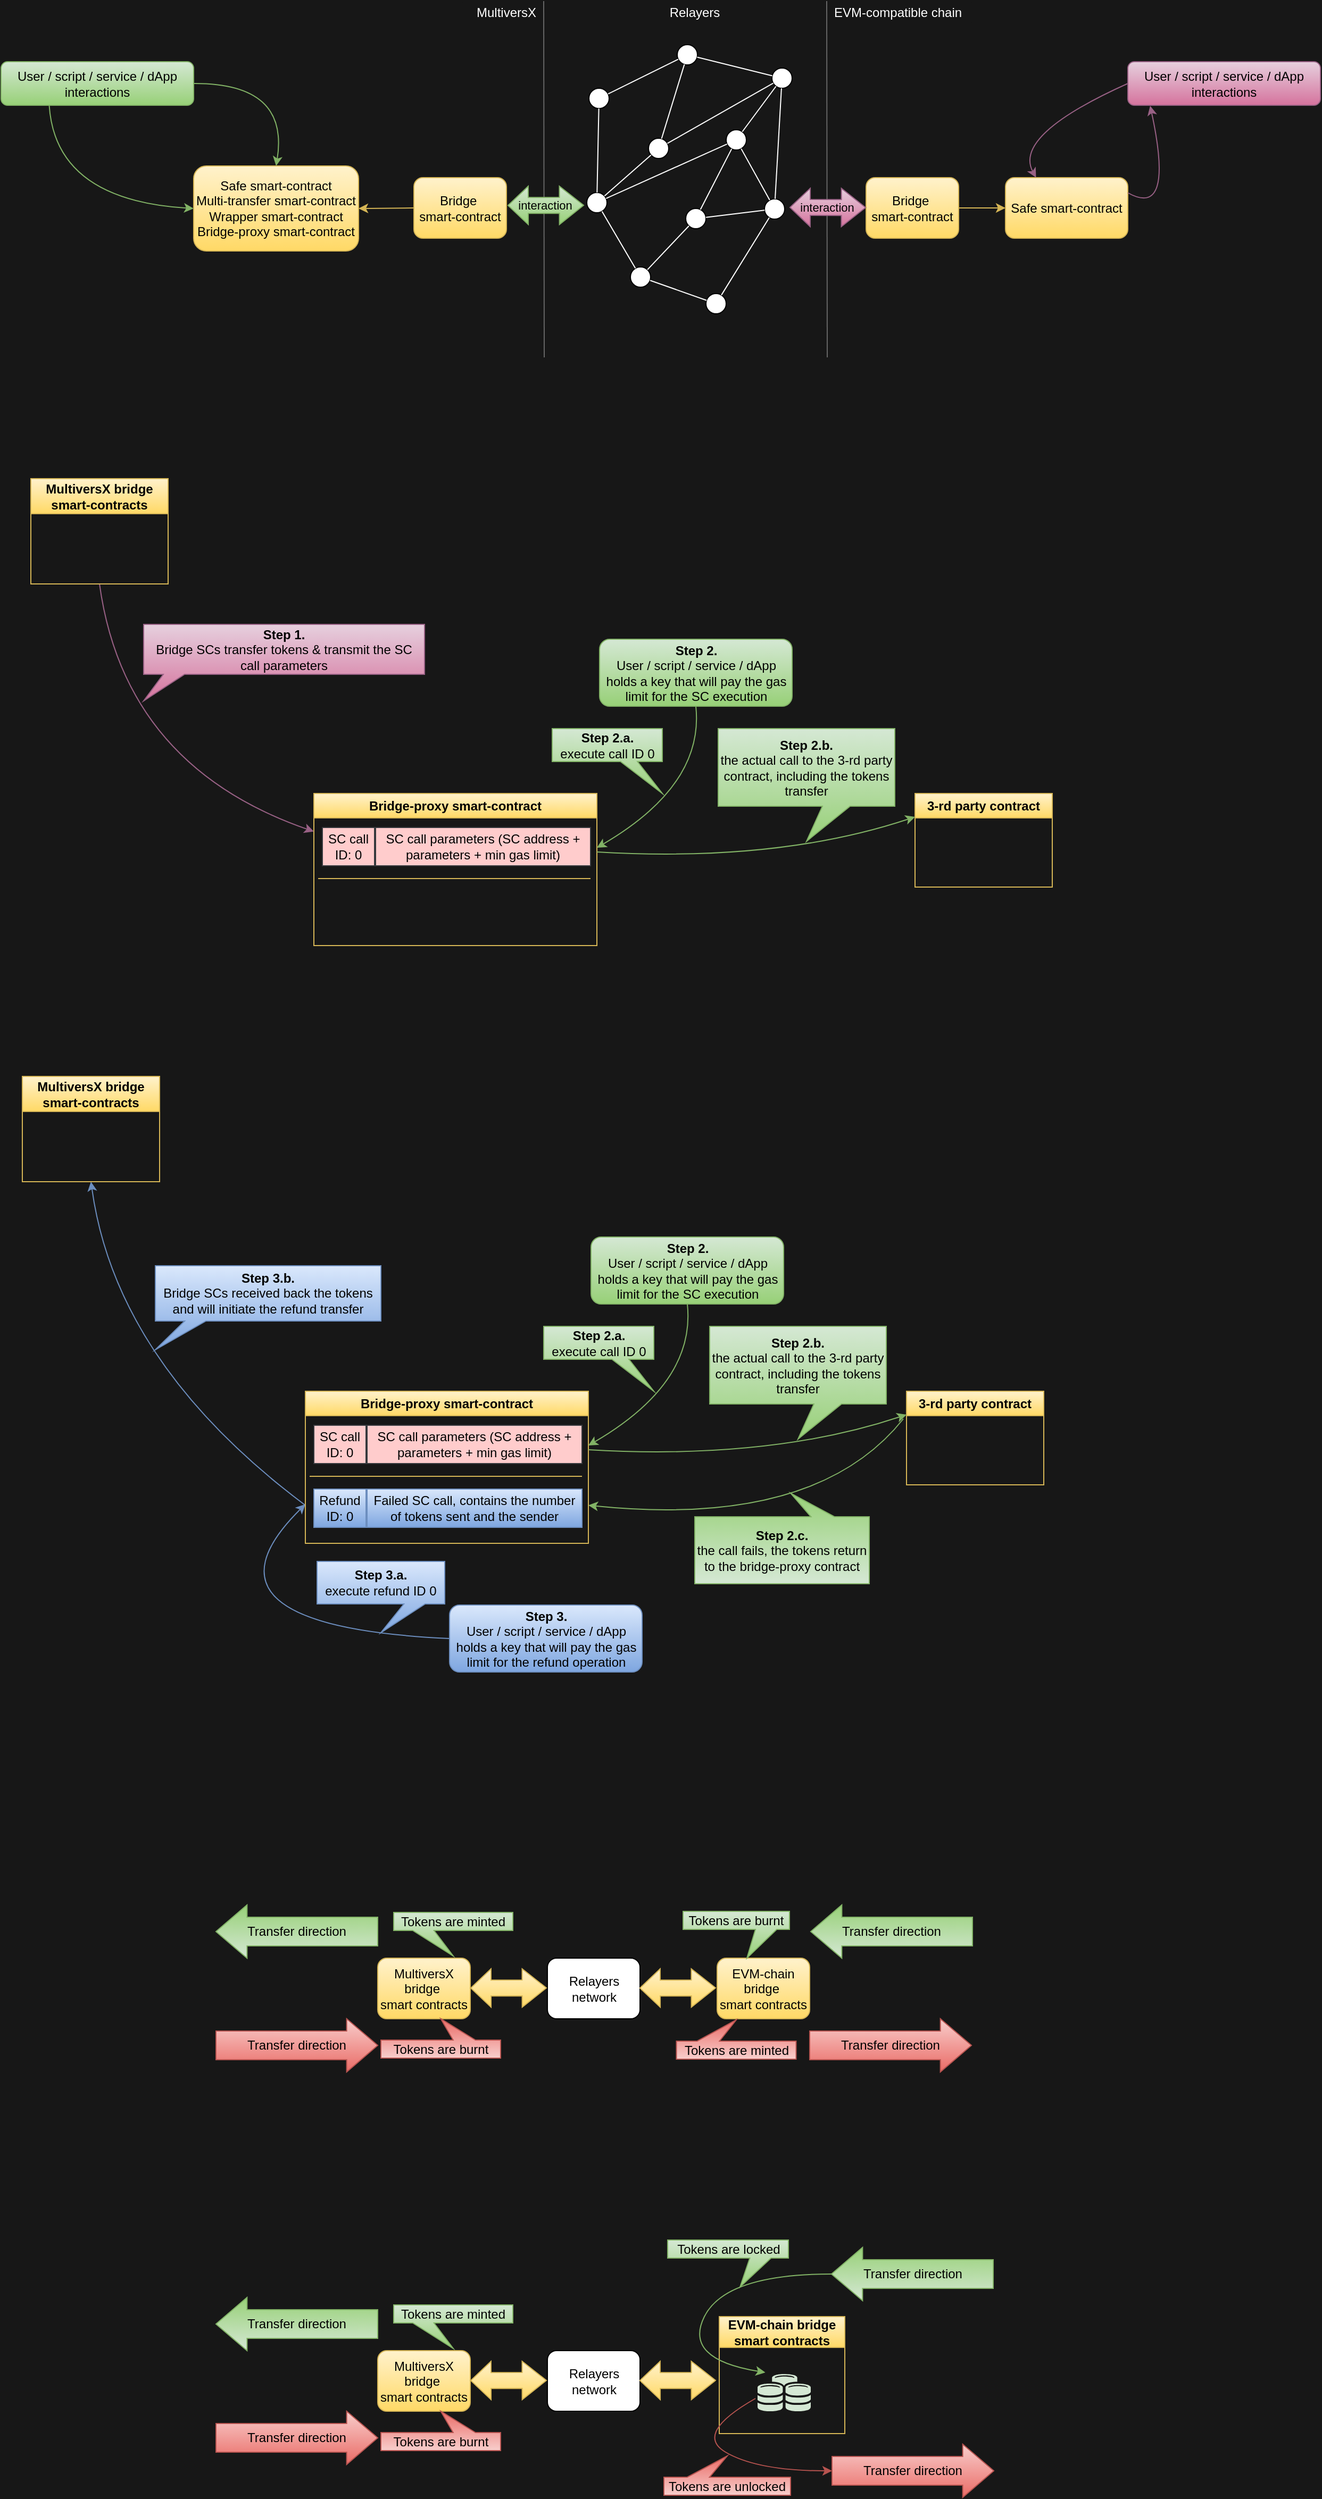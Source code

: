 <mxfile version="26.0.9">
  <diagram name="Pagină-1" id="pLVLAWlQS_ThMUBqPn5n">
    <mxGraphModel dx="1707" dy="-683" grid="0" gridSize="10" guides="1" tooltips="1" connect="1" arrows="1" fold="1" page="0" pageScale="1" pageWidth="827" pageHeight="1169" background="#171717" math="0" shadow="0">
      <root>
        <mxCell id="0" />
        <mxCell id="1" parent="0" />
        <mxCell id="vBLCNvJbEhc0xONjJk8u-10" value="" style="endArrow=none;html=1;fillColor=#f5f5f5;gradientColor=#b3b3b3;strokeColor=#666666;" parent="1" edge="1">
          <mxGeometry width="50" height="50" relative="1" as="geometry">
            <mxPoint x="189.5" y="2078" as="sourcePoint" />
            <mxPoint x="189" y="1743" as="targetPoint" />
          </mxGeometry>
        </mxCell>
        <mxCell id="vBLCNvJbEhc0xONjJk8u-18" value="" style="endArrow=none;html=1;fillColor=#f5f5f5;gradientColor=#b3b3b3;strokeColor=#666666;" parent="1" edge="1">
          <mxGeometry width="50" height="50" relative="1" as="geometry">
            <mxPoint x="455.5" y="2078" as="sourcePoint" />
            <mxPoint x="455" y="1743" as="targetPoint" />
          </mxGeometry>
        </mxCell>
        <mxCell id="vBLCNvJbEhc0xONjJk8u-19" value="Bridge&amp;nbsp;&lt;div&gt;smart-contract&lt;/div&gt;" style="rounded=1;whiteSpace=wrap;html=1;fillColor=#fff2cc;strokeColor=#d6b656;gradientColor=#ffd966;" parent="1" vertex="1">
          <mxGeometry x="492" y="1909" width="87" height="57" as="geometry" />
        </mxCell>
        <mxCell id="vBLCNvJbEhc0xONjJk8u-20" value="Safe smart-contract" style="rounded=1;whiteSpace=wrap;html=1;fillColor=#fff2cc;strokeColor=#d6b656;gradientColor=#ffd966;" parent="1" vertex="1">
          <mxGeometry x="623" y="1909" width="115" height="57" as="geometry" />
        </mxCell>
        <mxCell id="vBLCNvJbEhc0xONjJk8u-21" value="" style="endArrow=classic;html=1;exitX=1;exitY=0.5;exitDx=0;exitDy=0;entryX=0;entryY=0.5;entryDx=0;entryDy=0;fillColor=#fff2cc;gradientColor=#ffd966;strokeColor=#d6b656;" parent="1" source="vBLCNvJbEhc0xONjJk8u-19" target="vBLCNvJbEhc0xONjJk8u-20" edge="1">
          <mxGeometry width="50" height="50" relative="1" as="geometry">
            <mxPoint x="563" y="1903" as="sourcePoint" />
            <mxPoint x="613" y="1853" as="targetPoint" />
          </mxGeometry>
        </mxCell>
        <mxCell id="vBLCNvJbEhc0xONjJk8u-22" value="User / script / service / dApp interactions" style="rounded=1;whiteSpace=wrap;html=1;fillColor=#e6d0de;strokeColor=#996185;gradientColor=#d5739d;" parent="1" vertex="1">
          <mxGeometry x="738" y="1800" width="181" height="41" as="geometry" />
        </mxCell>
        <mxCell id="vBLCNvJbEhc0xONjJk8u-23" value="" style="curved=1;endArrow=classic;html=1;entryX=0.25;entryY=0;entryDx=0;entryDy=0;exitX=0;exitY=0.5;exitDx=0;exitDy=0;strokeColor=#996185;fillColor=#e6d0de;gradientColor=#d5739d;" parent="1" source="vBLCNvJbEhc0xONjJk8u-22" target="vBLCNvJbEhc0xONjJk8u-20" edge="1">
          <mxGeometry width="50" height="50" relative="1" as="geometry">
            <mxPoint x="714" y="1818" as="sourcePoint" />
            <mxPoint x="608" y="1884" as="targetPoint" />
            <Array as="points">
              <mxPoint x="630" y="1869" />
            </Array>
          </mxGeometry>
        </mxCell>
        <mxCell id="vBLCNvJbEhc0xONjJk8u-24" value="EVM-compatible chain" style="rounded=1;whiteSpace=wrap;html=1;fillColor=#171717;fontColor=#FFFFFF;align=left;strokeColor=none;" parent="1" vertex="1">
          <mxGeometry x="460" y="1743" width="132" height="21" as="geometry" />
        </mxCell>
        <mxCell id="vBLCNvJbEhc0xONjJk8u-25" value="MultiversX" style="rounded=1;whiteSpace=wrap;html=1;fillColor=#171717;fontColor=#FFFFFF;align=right;strokeColor=none;" parent="1" vertex="1">
          <mxGeometry x="112" y="1743" width="72" height="21" as="geometry" />
        </mxCell>
        <mxCell id="vBLCNvJbEhc0xONjJk8u-26" value="" style="curved=1;endArrow=classic;html=1;entryX=0.116;entryY=1.012;entryDx=0;entryDy=0;exitX=1;exitY=0.25;exitDx=0;exitDy=0;strokeColor=#996185;fillColor=#e6d0de;gradientColor=#d5739d;entryPerimeter=0;" parent="1" source="vBLCNvJbEhc0xONjJk8u-20" target="vBLCNvJbEhc0xONjJk8u-22" edge="1">
          <mxGeometry width="50" height="50" relative="1" as="geometry">
            <mxPoint x="916" y="1913" as="sourcePoint" />
            <mxPoint x="804" y="1988" as="targetPoint" />
            <Array as="points">
              <mxPoint x="782" y="1948" />
            </Array>
          </mxGeometry>
        </mxCell>
        <mxCell id="vBLCNvJbEhc0xONjJk8u-27" value="Relayers" style="rounded=1;whiteSpace=wrap;html=1;fillColor=#171717;fontColor=#FFFFFF;align=center;strokeColor=none;" parent="1" vertex="1">
          <mxGeometry x="264.5" y="1743" width="132" height="21" as="geometry" />
        </mxCell>
        <mxCell id="vBLCNvJbEhc0xONjJk8u-29" value="" style="ellipse;whiteSpace=wrap;html=1;" parent="1" vertex="1">
          <mxGeometry x="231.5" y="1825" width="19" height="19" as="geometry" />
        </mxCell>
        <mxCell id="vBLCNvJbEhc0xONjJk8u-30" value="" style="ellipse;whiteSpace=wrap;html=1;" parent="1" vertex="1">
          <mxGeometry x="314.5" y="1784" width="19" height="19" as="geometry" />
        </mxCell>
        <mxCell id="vBLCNvJbEhc0xONjJk8u-31" value="" style="ellipse;whiteSpace=wrap;html=1;" parent="1" vertex="1">
          <mxGeometry x="403.5" y="1806" width="19" height="19" as="geometry" />
        </mxCell>
        <mxCell id="vBLCNvJbEhc0xONjJk8u-32" value="" style="ellipse;whiteSpace=wrap;html=1;" parent="1" vertex="1">
          <mxGeometry x="229.5" y="1923" width="19" height="19" as="geometry" />
        </mxCell>
        <mxCell id="vBLCNvJbEhc0xONjJk8u-33" value="" style="ellipse;whiteSpace=wrap;html=1;" parent="1" vertex="1">
          <mxGeometry x="270.5" y="1993" width="19" height="19" as="geometry" />
        </mxCell>
        <mxCell id="vBLCNvJbEhc0xONjJk8u-34" value="" style="ellipse;whiteSpace=wrap;html=1;" parent="1" vertex="1">
          <mxGeometry x="341.5" y="2018" width="19" height="19" as="geometry" />
        </mxCell>
        <mxCell id="vBLCNvJbEhc0xONjJk8u-35" value="" style="ellipse;whiteSpace=wrap;html=1;" parent="1" vertex="1">
          <mxGeometry x="287.5" y="1872" width="19" height="19" as="geometry" />
        </mxCell>
        <mxCell id="vBLCNvJbEhc0xONjJk8u-36" value="" style="ellipse;whiteSpace=wrap;html=1;" parent="1" vertex="1">
          <mxGeometry x="322.5" y="1938" width="19" height="19" as="geometry" />
        </mxCell>
        <mxCell id="vBLCNvJbEhc0xONjJk8u-37" value="" style="ellipse;whiteSpace=wrap;html=1;" parent="1" vertex="1">
          <mxGeometry x="360.5" y="1864" width="19" height="19" as="geometry" />
        </mxCell>
        <mxCell id="vBLCNvJbEhc0xONjJk8u-38" value="" style="ellipse;whiteSpace=wrap;html=1;" parent="1" vertex="1">
          <mxGeometry x="396.5" y="1929" width="19" height="19" as="geometry" />
        </mxCell>
        <mxCell id="vBLCNvJbEhc0xONjJk8u-39" value="" style="endArrow=none;html=1;strokeColor=#FFFFFF;" parent="1" source="vBLCNvJbEhc0xONjJk8u-31" target="vBLCNvJbEhc0xONjJk8u-30" edge="1">
          <mxGeometry width="50" height="50" relative="1" as="geometry">
            <mxPoint x="314.5" y="1942" as="sourcePoint" />
            <mxPoint x="364.5" y="1892" as="targetPoint" />
          </mxGeometry>
        </mxCell>
        <mxCell id="vBLCNvJbEhc0xONjJk8u-40" value="" style="endArrow=none;html=1;strokeColor=#ffffff;" parent="1" source="vBLCNvJbEhc0xONjJk8u-29" target="vBLCNvJbEhc0xONjJk8u-30" edge="1">
          <mxGeometry width="50" height="50" relative="1" as="geometry">
            <mxPoint x="320.5" y="1983" as="sourcePoint" />
            <mxPoint x="370.5" y="1933" as="targetPoint" />
          </mxGeometry>
        </mxCell>
        <mxCell id="vBLCNvJbEhc0xONjJk8u-41" value="" style="endArrow=none;html=1;strokeColor=#ffffff;" parent="1" source="vBLCNvJbEhc0xONjJk8u-32" target="vBLCNvJbEhc0xONjJk8u-29" edge="1">
          <mxGeometry width="50" height="50" relative="1" as="geometry">
            <mxPoint x="320.5" y="1983" as="sourcePoint" />
            <mxPoint x="370.5" y="1933" as="targetPoint" />
          </mxGeometry>
        </mxCell>
        <mxCell id="vBLCNvJbEhc0xONjJk8u-42" value="" style="endArrow=none;html=1;strokeColor=#ffffff;" parent="1" source="vBLCNvJbEhc0xONjJk8u-33" target="vBLCNvJbEhc0xONjJk8u-32" edge="1">
          <mxGeometry width="50" height="50" relative="1" as="geometry">
            <mxPoint x="320.5" y="1983" as="sourcePoint" />
            <mxPoint x="370.5" y="1933" as="targetPoint" />
          </mxGeometry>
        </mxCell>
        <mxCell id="vBLCNvJbEhc0xONjJk8u-43" value="" style="endArrow=none;html=1;strokeColor=#ffffff;" parent="1" source="vBLCNvJbEhc0xONjJk8u-32" target="vBLCNvJbEhc0xONjJk8u-37" edge="1">
          <mxGeometry width="50" height="50" relative="1" as="geometry">
            <mxPoint x="320.5" y="1983" as="sourcePoint" />
            <mxPoint x="370.5" y="1933" as="targetPoint" />
          </mxGeometry>
        </mxCell>
        <mxCell id="vBLCNvJbEhc0xONjJk8u-44" value="" style="endArrow=none;html=1;strokeColor=#ffffff;" parent="1" source="vBLCNvJbEhc0xONjJk8u-32" target="vBLCNvJbEhc0xONjJk8u-35" edge="1">
          <mxGeometry width="50" height="50" relative="1" as="geometry">
            <mxPoint x="320.5" y="1983" as="sourcePoint" />
            <mxPoint x="370.5" y="1933" as="targetPoint" />
          </mxGeometry>
        </mxCell>
        <mxCell id="vBLCNvJbEhc0xONjJk8u-45" value="" style="endArrow=none;html=1;strokeColor=#ffffff;" parent="1" source="vBLCNvJbEhc0xONjJk8u-31" target="vBLCNvJbEhc0xONjJk8u-35" edge="1">
          <mxGeometry width="50" height="50" relative="1" as="geometry">
            <mxPoint x="320.5" y="1983" as="sourcePoint" />
            <mxPoint x="370.5" y="1933" as="targetPoint" />
          </mxGeometry>
        </mxCell>
        <mxCell id="vBLCNvJbEhc0xONjJk8u-46" value="" style="endArrow=none;html=1;strokeColor=#ffffff;" parent="1" source="vBLCNvJbEhc0xONjJk8u-38" target="vBLCNvJbEhc0xONjJk8u-37" edge="1">
          <mxGeometry width="50" height="50" relative="1" as="geometry">
            <mxPoint x="320.5" y="1983" as="sourcePoint" />
            <mxPoint x="370.5" y="1933" as="targetPoint" />
          </mxGeometry>
        </mxCell>
        <mxCell id="vBLCNvJbEhc0xONjJk8u-47" value="" style="endArrow=none;html=1;strokeColor=#ffffff;" parent="1" source="vBLCNvJbEhc0xONjJk8u-33" target="vBLCNvJbEhc0xONjJk8u-34" edge="1">
          <mxGeometry width="50" height="50" relative="1" as="geometry">
            <mxPoint x="320.5" y="1983" as="sourcePoint" />
            <mxPoint x="370.5" y="1933" as="targetPoint" />
          </mxGeometry>
        </mxCell>
        <mxCell id="vBLCNvJbEhc0xONjJk8u-48" value="" style="endArrow=none;html=1;strokeColor=#ffffff;" parent="1" source="vBLCNvJbEhc0xONjJk8u-34" target="vBLCNvJbEhc0xONjJk8u-38" edge="1">
          <mxGeometry width="50" height="50" relative="1" as="geometry">
            <mxPoint x="320.5" y="1983" as="sourcePoint" />
            <mxPoint x="370.5" y="1933" as="targetPoint" />
          </mxGeometry>
        </mxCell>
        <mxCell id="vBLCNvJbEhc0xONjJk8u-49" value="" style="endArrow=none;html=1;strokeColor=#ffffff;" parent="1" source="vBLCNvJbEhc0xONjJk8u-38" target="vBLCNvJbEhc0xONjJk8u-31" edge="1">
          <mxGeometry width="50" height="50" relative="1" as="geometry">
            <mxPoint x="320.5" y="1983" as="sourcePoint" />
            <mxPoint x="370.5" y="1933" as="targetPoint" />
          </mxGeometry>
        </mxCell>
        <mxCell id="vBLCNvJbEhc0xONjJk8u-50" value="" style="endArrow=none;html=1;strokeColor=#ffffff;" parent="1" source="vBLCNvJbEhc0xONjJk8u-36" target="vBLCNvJbEhc0xONjJk8u-37" edge="1">
          <mxGeometry width="50" height="50" relative="1" as="geometry">
            <mxPoint x="320.5" y="1983" as="sourcePoint" />
            <mxPoint x="370.5" y="1933" as="targetPoint" />
          </mxGeometry>
        </mxCell>
        <mxCell id="vBLCNvJbEhc0xONjJk8u-51" value="" style="endArrow=none;html=1;strokeColor=#ffffff;" parent="1" source="vBLCNvJbEhc0xONjJk8u-33" target="vBLCNvJbEhc0xONjJk8u-36" edge="1">
          <mxGeometry width="50" height="50" relative="1" as="geometry">
            <mxPoint x="320.5" y="1983" as="sourcePoint" />
            <mxPoint x="370.5" y="1933" as="targetPoint" />
          </mxGeometry>
        </mxCell>
        <mxCell id="vBLCNvJbEhc0xONjJk8u-52" value="" style="endArrow=none;html=1;strokeColor=#ffffff;" parent="1" source="vBLCNvJbEhc0xONjJk8u-36" target="vBLCNvJbEhc0xONjJk8u-38" edge="1">
          <mxGeometry width="50" height="50" relative="1" as="geometry">
            <mxPoint x="320.5" y="1983" as="sourcePoint" />
            <mxPoint x="370.5" y="1933" as="targetPoint" />
          </mxGeometry>
        </mxCell>
        <mxCell id="vBLCNvJbEhc0xONjJk8u-53" value="" style="endArrow=none;html=1;strokeColor=#ffffff;" parent="1" source="vBLCNvJbEhc0xONjJk8u-35" target="vBLCNvJbEhc0xONjJk8u-30" edge="1">
          <mxGeometry width="50" height="50" relative="1" as="geometry">
            <mxPoint x="320.5" y="1983" as="sourcePoint" />
            <mxPoint x="370.5" y="1933" as="targetPoint" />
          </mxGeometry>
        </mxCell>
        <mxCell id="vBLCNvJbEhc0xONjJk8u-54" value="" style="endArrow=none;html=1;strokeColor=#ffffff;" parent="1" source="vBLCNvJbEhc0xONjJk8u-37" target="vBLCNvJbEhc0xONjJk8u-31" edge="1">
          <mxGeometry width="50" height="50" relative="1" as="geometry">
            <mxPoint x="320.5" y="1983" as="sourcePoint" />
            <mxPoint x="370.5" y="1933" as="targetPoint" />
          </mxGeometry>
        </mxCell>
        <mxCell id="vBLCNvJbEhc0xONjJk8u-65" value="" style="shape=flexArrow;endArrow=classic;html=1;rounded=0;startArrow=block;fillColor=#e6d0de;gradientColor=#d5739d;strokeColor=#996185;width=15.0;endSize=7.243;" parent="1" edge="1">
          <mxGeometry width="50" height="50" relative="1" as="geometry">
            <mxPoint x="420" y="1937" as="sourcePoint" />
            <mxPoint x="492" y="1937.14" as="targetPoint" />
          </mxGeometry>
        </mxCell>
        <mxCell id="vBLCNvJbEhc0xONjJk8u-66" value="interaction" style="edgeLabel;html=1;align=center;verticalAlign=middle;resizable=0;points=[];labelBackgroundColor=none;" parent="vBLCNvJbEhc0xONjJk8u-65" vertex="1" connectable="0">
          <mxGeometry x="-0.059" y="-1" relative="1" as="geometry">
            <mxPoint x="1" y="-1" as="offset" />
          </mxGeometry>
        </mxCell>
        <mxCell id="vBLCNvJbEhc0xONjJk8u-67" value="Bridge&amp;nbsp;&lt;div&gt;smart-contract&lt;/div&gt;" style="rounded=1;whiteSpace=wrap;html=1;fillColor=#fff2cc;strokeColor=#d6b656;gradientColor=#ffd966;" parent="1" vertex="1">
          <mxGeometry x="67" y="1909" width="87" height="57" as="geometry" />
        </mxCell>
        <mxCell id="vBLCNvJbEhc0xONjJk8u-68" value="Safe smart-contract&lt;div&gt;Multi-transfer smart-contract&lt;/div&gt;&lt;div&gt;Wrapper smart-contract&lt;/div&gt;&lt;div&gt;Bridge-proxy smart-contract&lt;/div&gt;" style="rounded=1;whiteSpace=wrap;html=1;fillColor=#fff2cc;strokeColor=#d6b656;gradientColor=#ffd966;" parent="1" vertex="1">
          <mxGeometry x="-140" y="1898" width="155" height="80" as="geometry" />
        </mxCell>
        <mxCell id="vBLCNvJbEhc0xONjJk8u-70" value="" style="shape=flexArrow;endArrow=classic;html=1;rounded=0;startArrow=block;fillColor=#d5e8d4;gradientColor=#97d077;strokeColor=#82b366;width=15.0;endSize=7.243;" parent="1" edge="1">
          <mxGeometry width="50" height="50" relative="1" as="geometry">
            <mxPoint x="155" y="1935.14" as="sourcePoint" />
            <mxPoint x="227" y="1935" as="targetPoint" />
          </mxGeometry>
        </mxCell>
        <mxCell id="vBLCNvJbEhc0xONjJk8u-71" value="interaction" style="edgeLabel;html=1;align=center;verticalAlign=middle;resizable=0;points=[];labelBackgroundColor=none;" parent="vBLCNvJbEhc0xONjJk8u-70" vertex="1" connectable="0">
          <mxGeometry x="-0.059" y="-1" relative="1" as="geometry">
            <mxPoint x="1" y="-1" as="offset" />
          </mxGeometry>
        </mxCell>
        <mxCell id="vBLCNvJbEhc0xONjJk8u-72" value="" style="endArrow=classic;html=1;exitX=0;exitY=0.5;exitDx=0;exitDy=0;entryX=1;entryY=0.5;entryDx=0;entryDy=0;fillColor=#fff2cc;gradientColor=#ffd966;strokeColor=#d6b656;" parent="1" source="vBLCNvJbEhc0xONjJk8u-67" target="vBLCNvJbEhc0xONjJk8u-68" edge="1">
          <mxGeometry width="50" height="50" relative="1" as="geometry">
            <mxPoint x="589" y="1948" as="sourcePoint" />
            <mxPoint x="633" y="1948" as="targetPoint" />
          </mxGeometry>
        </mxCell>
        <mxCell id="vBLCNvJbEhc0xONjJk8u-73" value="User / script / service / dApp interactions" style="rounded=1;whiteSpace=wrap;html=1;fillColor=#d5e8d4;strokeColor=#82b366;gradientColor=#97d077;" parent="1" vertex="1">
          <mxGeometry x="-321" y="1800" width="181" height="41" as="geometry" />
        </mxCell>
        <mxCell id="vBLCNvJbEhc0xONjJk8u-74" value="" style="curved=1;endArrow=classic;html=1;entryX=0.5;entryY=0;entryDx=0;entryDy=0;exitX=1;exitY=0.5;exitDx=0;exitDy=0;strokeColor=#82b366;fillColor=#d5e8d4;gradientColor=#97d077;" parent="1" source="vBLCNvJbEhc0xONjJk8u-73" target="vBLCNvJbEhc0xONjJk8u-68" edge="1">
          <mxGeometry width="50" height="50" relative="1" as="geometry">
            <mxPoint x="-376" y="1808" as="sourcePoint" />
            <mxPoint x="-438" y="1899" as="targetPoint" />
            <Array as="points">
              <mxPoint x="-50" y="1820" />
            </Array>
          </mxGeometry>
        </mxCell>
        <mxCell id="vBLCNvJbEhc0xONjJk8u-75" value="" style="curved=1;endArrow=classic;html=1;entryX=0;entryY=0.5;entryDx=0;entryDy=0;exitX=0.25;exitY=1;exitDx=0;exitDy=0;strokeColor=#82b366;fillColor=#d5e8d4;gradientColor=#97d077;" parent="1" source="vBLCNvJbEhc0xONjJk8u-73" target="vBLCNvJbEhc0xONjJk8u-68" edge="1">
          <mxGeometry width="50" height="50" relative="1" as="geometry">
            <mxPoint x="-352" y="1913" as="sourcePoint" />
            <mxPoint x="-286" y="1978" as="targetPoint" />
            <Array as="points">
              <mxPoint x="-270" y="1930" />
            </Array>
          </mxGeometry>
        </mxCell>
        <mxCell id="KigqYnOtDCoKZQ9DQ33V-1" value="Bridge-proxy smart-contract" style="swimlane;whiteSpace=wrap;html=1;fillColor=#fff2cc;gradientColor=#ffd966;strokeColor=#d6b656;swimlaneLine=1;noLabel=0;container=0;" parent="1" vertex="1">
          <mxGeometry x="-27" y="2488" width="266" height="143" as="geometry">
            <mxRectangle x="-27" y="2488" width="183" height="26" as="alternateBounds" />
          </mxGeometry>
        </mxCell>
        <mxCell id="KigqYnOtDCoKZQ9DQ33V-3" value="SC call parameters (SC address + parameters + min gas limit)" style="rounded=0;whiteSpace=wrap;html=1;fillColor=#ffcccc;strokeColor=#36393d;" parent="KigqYnOtDCoKZQ9DQ33V-1" vertex="1">
          <mxGeometry x="58" y="32" width="202" height="36" as="geometry" />
        </mxCell>
        <mxCell id="KigqYnOtDCoKZQ9DQ33V-4" value="&lt;div&gt;SC call&lt;/div&gt;ID: 0" style="rounded=0;whiteSpace=wrap;html=1;fillColor=#ffcccc;strokeColor=#36393d;" parent="KigqYnOtDCoKZQ9DQ33V-1" vertex="1">
          <mxGeometry x="8" y="32" width="49" height="36" as="geometry" />
        </mxCell>
        <mxCell id="KigqYnOtDCoKZQ9DQ33V-18" value="" style="endArrow=none;html=1;rounded=0;fillColor=#fff2cc;strokeColor=#d6b656;" parent="KigqYnOtDCoKZQ9DQ33V-1" edge="1">
          <mxGeometry width="50" height="50" relative="1" as="geometry">
            <mxPoint x="4" y="80" as="sourcePoint" />
            <mxPoint x="260" y="80" as="targetPoint" />
          </mxGeometry>
        </mxCell>
        <mxCell id="KigqYnOtDCoKZQ9DQ33V-7" value="" style="curved=1;endArrow=classic;html=1;entryX=0;entryY=0.25;entryDx=0;entryDy=0;strokeColor=#996185;fillColor=#e6d0de;gradientColor=#d5739d;exitX=0.5;exitY=1;exitDx=0;exitDy=0;" parent="1" source="KigqYnOtDCoKZQ9DQ33V-17" target="KigqYnOtDCoKZQ9DQ33V-1" edge="1">
          <mxGeometry width="50" height="50" relative="1" as="geometry">
            <mxPoint x="-222" y="2307" as="sourcePoint" />
            <mxPoint x="-240" y="2408" as="targetPoint" />
            <Array as="points">
              <mxPoint x="-205" y="2462" />
            </Array>
          </mxGeometry>
        </mxCell>
        <mxCell id="KigqYnOtDCoKZQ9DQ33V-8" value="&lt;div&gt;&lt;b&gt;Step 2.&lt;/b&gt;&lt;/div&gt;User / script / service / dApp holds a key that will pay the gas limit for the SC execution" style="rounded=1;whiteSpace=wrap;html=1;fillColor=#d5e8d4;strokeColor=#82b366;gradientColor=#97d077;" parent="1" vertex="1">
          <mxGeometry x="241.5" y="2343" width="181" height="63" as="geometry" />
        </mxCell>
        <mxCell id="KigqYnOtDCoKZQ9DQ33V-9" value="" style="curved=1;endArrow=classic;html=1;exitX=0.5;exitY=1;exitDx=0;exitDy=0;strokeColor=#82b366;fillColor=#d5e8d4;gradientColor=#97d077;" parent="1" source="KigqYnOtDCoKZQ9DQ33V-8" edge="1">
          <mxGeometry width="50" height="50" relative="1" as="geometry">
            <mxPoint x="389" y="2486" as="sourcePoint" />
            <mxPoint x="239" y="2539" as="targetPoint" />
            <Array as="points">
              <mxPoint x="340" y="2480" />
            </Array>
          </mxGeometry>
        </mxCell>
        <mxCell id="KigqYnOtDCoKZQ9DQ33V-11" value="3-rd party contract" style="swimlane;whiteSpace=wrap;html=1;fillColor=#fff2cc;gradientColor=#ffd966;strokeColor=#d6b656;container=0;" parent="1" vertex="1">
          <mxGeometry x="538" y="2488" width="129" height="88" as="geometry" />
        </mxCell>
        <mxCell id="KigqYnOtDCoKZQ9DQ33V-14" value="" style="curved=1;endArrow=classic;html=1;entryX=0;entryY=0.25;entryDx=0;entryDy=0;strokeColor=#82b366;fillColor=#d5e8d4;gradientColor=#97d077;" parent="1" target="KigqYnOtDCoKZQ9DQ33V-11" edge="1">
          <mxGeometry width="50" height="50" relative="1" as="geometry">
            <mxPoint x="239" y="2543" as="sourcePoint" />
            <mxPoint x="370" y="2669" as="targetPoint" />
            <Array as="points">
              <mxPoint x="409" y="2553" />
            </Array>
          </mxGeometry>
        </mxCell>
        <mxCell id="KigqYnOtDCoKZQ9DQ33V-17" value="MultiversX bridge smart-contracts" style="swimlane;whiteSpace=wrap;html=1;fillColor=#fff2cc;gradientColor=#ffd966;strokeColor=#d6b656;startSize=33;labelBackgroundColor=none;labelBorderColor=none;container=0;" parent="1" vertex="1">
          <mxGeometry x="-293" y="2192" width="129" height="99" as="geometry">
            <mxRectangle x="-293" y="2192" width="214" height="33" as="alternateBounds" />
          </mxGeometry>
        </mxCell>
        <mxCell id="KigqYnOtDCoKZQ9DQ33V-24" value="" style="curved=1;endArrow=classic;html=1;strokeColor=#6c8ebf;fillColor=#dae8fc;exitX=0;exitY=0.75;exitDx=0;exitDy=0;gradientColor=#7ea6e0;entryX=0.5;entryY=1;entryDx=0;entryDy=0;" parent="1" target="BRjH5VOgzEBkFzGbbsvF-21" edge="1">
          <mxGeometry width="50" height="50" relative="1" as="geometry">
            <mxPoint x="-35" y="3157.25" as="sourcePoint" />
            <mxPoint x="-215" y="2889" as="targetPoint" />
            <Array as="points">
              <mxPoint x="-213" y="3024" />
            </Array>
          </mxGeometry>
        </mxCell>
        <mxCell id="KigqYnOtDCoKZQ9DQ33V-32" value="" style="curved=1;endArrow=classic;html=1;entryX=1;entryY=0.75;entryDx=0;entryDy=0;strokeColor=#82b366;fillColor=#d5e8d4;gradientColor=#97d077;" parent="1" edge="1">
          <mxGeometry width="50" height="50" relative="1" as="geometry">
            <mxPoint x="527" y="3076" as="sourcePoint" />
            <mxPoint x="231" y="3157.25" as="targetPoint" />
            <Array as="points">
              <mxPoint x="445" y="3179" />
            </Array>
          </mxGeometry>
        </mxCell>
        <mxCell id="BRjH5VOgzEBkFzGbbsvF-5" value="&lt;div&gt;&lt;b&gt;Step 3.&lt;/b&gt;&lt;/div&gt;User / script / service / dApp holds a key that will pay the gas limit for the refund operation" style="rounded=1;whiteSpace=wrap;html=1;fillColor=#dae8fc;strokeColor=#6c8ebf;gradientColor=#7ea6e0;" parent="1" vertex="1">
          <mxGeometry x="100.5" y="3251" width="181" height="63" as="geometry" />
        </mxCell>
        <mxCell id="BRjH5VOgzEBkFzGbbsvF-6" value="" style="curved=1;endArrow=classic;html=1;exitX=0;exitY=0.5;exitDx=0;exitDy=0;strokeColor=#6c8ebf;fillColor=#dae8fc;gradientColor=#7ea6e0;entryX=0;entryY=0.75;entryDx=0;entryDy=0;" parent="1" source="BRjH5VOgzEBkFzGbbsvF-5" edge="1">
          <mxGeometry width="50" height="50" relative="1" as="geometry">
            <mxPoint x="75" y="3280" as="sourcePoint" />
            <mxPoint x="-35" y="3156.25" as="targetPoint" />
            <Array as="points">
              <mxPoint x="-151" y="3271" />
            </Array>
          </mxGeometry>
        </mxCell>
        <mxCell id="BRjH5VOgzEBkFzGbbsvF-8" value="&lt;div style=&quot;forced-color-adjust: none; color: rgb(0, 0, 0); font-family: Helvetica; font-size: 12px; font-style: normal; font-variant-ligatures: normal; font-variant-caps: normal; font-weight: 400; letter-spacing: normal; orphans: 2; text-align: center; text-indent: 0px; text-transform: none; widows: 2; word-spacing: 0px; -webkit-text-stroke-width: 0px; white-space: normal; text-decoration-thickness: initial; text-decoration-style: initial; text-decoration-color: initial;&quot;&gt;&lt;b style=&quot;forced-color-adjust: none;&quot;&gt;Step 1.&lt;/b&gt;&lt;/div&gt;&lt;span style=&quot;color: rgb(0, 0, 0); font-family: Helvetica; font-size: 12px; font-style: normal; font-variant-ligatures: normal; font-variant-caps: normal; font-weight: 400; letter-spacing: normal; orphans: 2; text-align: center; text-indent: 0px; text-transform: none; widows: 2; word-spacing: 0px; -webkit-text-stroke-width: 0px; white-space: normal; text-decoration-thickness: initial; text-decoration-style: initial; text-decoration-color: initial; float: none; display: inline !important;&quot;&gt;Bridge SCs transfer tokens &amp;amp; transmit the SC call parameters&lt;/span&gt;" style="shape=callout;whiteSpace=wrap;html=1;perimeter=calloutPerimeter;fillColor=#e6d0de;gradientColor=#d5739d;strokeColor=#996185;labelBackgroundColor=none;size=25;position=0.07;position2=0;" parent="1" vertex="1">
          <mxGeometry x="-187" y="2329" width="264" height="72" as="geometry" />
        </mxCell>
        <mxCell id="BRjH5VOgzEBkFzGbbsvF-10" value="&lt;div style=&quot;forced-color-adjust: none; color: rgb(0, 0, 0); font-family: Helvetica; font-size: 12px; font-style: normal; font-variant-ligatures: normal; font-variant-caps: normal; font-weight: 400; letter-spacing: normal; orphans: 2; text-align: center; text-indent: 0px; text-transform: none; widows: 2; word-spacing: 0px; -webkit-text-stroke-width: 0px; white-space: normal; text-decoration-thickness: initial; text-decoration-style: initial; text-decoration-color: initial;&quot;&gt;&lt;b style=&quot;forced-color-adjust: none;&quot;&gt;Step 2.a.&lt;/b&gt;&lt;/div&gt;&lt;div style=&quot;forced-color-adjust: none; color: rgb(0, 0, 0); font-family: Helvetica; font-size: 12px; font-style: normal; font-variant-ligatures: normal; font-variant-caps: normal; font-weight: 400; letter-spacing: normal; orphans: 2; text-align: center; text-indent: 0px; text-transform: none; widows: 2; word-spacing: 0px; -webkit-text-stroke-width: 0px; white-space: normal; text-decoration-thickness: initial; text-decoration-style: initial; text-decoration-color: initial;&quot;&gt;execute call ID 0&lt;/div&gt;" style="shape=callout;whiteSpace=wrap;html=1;perimeter=calloutPerimeter;fillColor=#d5e8d4;gradientColor=#97d077;strokeColor=#82b366;labelBackgroundColor=none;size=30;position=0.62;position2=1;base=16;" parent="1" vertex="1">
          <mxGeometry x="197" y="2427" width="103.5" height="61" as="geometry" />
        </mxCell>
        <mxCell id="BRjH5VOgzEBkFzGbbsvF-11" value="&lt;div style=&quot;forced-color-adjust: none; color: rgb(0, 0, 0); font-family: Helvetica; font-size: 12px; font-style: normal; font-variant-ligatures: normal; font-variant-caps: normal; font-weight: 400; letter-spacing: normal; orphans: 2; text-align: center; text-indent: 0px; text-transform: none; widows: 2; word-spacing: 0px; -webkit-text-stroke-width: 0px; white-space: normal; text-decoration-thickness: initial; text-decoration-style: initial; text-decoration-color: initial;&quot;&gt;&lt;b style=&quot;forced-color-adjust: none;&quot;&gt;Step 2.b.&lt;/b&gt;&lt;/div&gt;&lt;div style=&quot;forced-color-adjust: none; color: rgb(0, 0, 0); font-family: Helvetica; font-size: 12px; font-style: normal; font-variant-ligatures: normal; font-variant-caps: normal; font-weight: 400; letter-spacing: normal; orphans: 2; text-align: center; text-indent: 0px; text-transform: none; widows: 2; word-spacing: 0px; -webkit-text-stroke-width: 0px; white-space: normal; text-decoration-thickness: initial; text-decoration-style: initial; text-decoration-color: initial;&quot;&gt;the actual call to the 3-rd party contract, including the tokens transfer&lt;/div&gt;" style="shape=callout;whiteSpace=wrap;html=1;perimeter=calloutPerimeter;fillColor=#d5e8d4;gradientColor=#97d077;strokeColor=#82b366;labelBackgroundColor=none;base=26;size=33;position=0.59;" parent="1" vertex="1">
          <mxGeometry x="353" y="2427" width="166" height="106" as="geometry" />
        </mxCell>
        <mxCell id="BRjH5VOgzEBkFzGbbsvF-12" value="Bridge-proxy smart-contract" style="swimlane;whiteSpace=wrap;html=1;fillColor=#fff2cc;gradientColor=#ffd966;strokeColor=#d6b656;container=0;" parent="1" vertex="1">
          <mxGeometry x="-35" y="3050" width="266" height="143" as="geometry" />
        </mxCell>
        <mxCell id="BRjH5VOgzEBkFzGbbsvF-13" value="SC call parameters (SC address + parameters + min gas limit)" style="rounded=0;whiteSpace=wrap;html=1;fillColor=#ffcccc;strokeColor=#36393d;" parent="BRjH5VOgzEBkFzGbbsvF-12" vertex="1">
          <mxGeometry x="58" y="32" width="202" height="36" as="geometry" />
        </mxCell>
        <mxCell id="BRjH5VOgzEBkFzGbbsvF-14" value="&lt;div&gt;SC call&lt;/div&gt;ID: 0" style="rounded=0;whiteSpace=wrap;html=1;fillColor=#ffcccc;strokeColor=#36393d;" parent="BRjH5VOgzEBkFzGbbsvF-12" vertex="1">
          <mxGeometry x="8" y="32" width="49" height="36" as="geometry" />
        </mxCell>
        <mxCell id="BRjH5VOgzEBkFzGbbsvF-15" value="" style="endArrow=none;html=1;rounded=0;fillColor=#fff2cc;strokeColor=#d6b656;" parent="BRjH5VOgzEBkFzGbbsvF-12" edge="1">
          <mxGeometry width="50" height="50" relative="1" as="geometry">
            <mxPoint x="4" y="80" as="sourcePoint" />
            <mxPoint x="260" y="80" as="targetPoint" />
          </mxGeometry>
        </mxCell>
        <mxCell id="BRjH5VOgzEBkFzGbbsvF-17" value="&lt;div&gt;&lt;b&gt;Step 2.&lt;/b&gt;&lt;/div&gt;User / script / service / dApp holds a key that will pay the gas limit for the SC execution" style="rounded=1;whiteSpace=wrap;html=1;fillColor=#d5e8d4;strokeColor=#82b366;gradientColor=#97d077;" parent="1" vertex="1">
          <mxGeometry x="233.5" y="2905" width="181" height="63" as="geometry" />
        </mxCell>
        <mxCell id="BRjH5VOgzEBkFzGbbsvF-18" value="" style="curved=1;endArrow=classic;html=1;exitX=0.5;exitY=1;exitDx=0;exitDy=0;strokeColor=#82b366;fillColor=#d5e8d4;gradientColor=#97d077;" parent="1" source="BRjH5VOgzEBkFzGbbsvF-17" edge="1">
          <mxGeometry width="50" height="50" relative="1" as="geometry">
            <mxPoint x="381" y="3048" as="sourcePoint" />
            <mxPoint x="231" y="3101" as="targetPoint" />
            <Array as="points">
              <mxPoint x="332" y="3042" />
            </Array>
          </mxGeometry>
        </mxCell>
        <mxCell id="BRjH5VOgzEBkFzGbbsvF-19" value="3-rd party contract" style="swimlane;whiteSpace=wrap;html=1;fillColor=#fff2cc;gradientColor=#ffd966;strokeColor=#d6b656;container=0;" parent="1" vertex="1">
          <mxGeometry x="530" y="3050" width="129" height="88" as="geometry" />
        </mxCell>
        <mxCell id="BRjH5VOgzEBkFzGbbsvF-20" value="" style="curved=1;endArrow=classic;html=1;entryX=0;entryY=0.25;entryDx=0;entryDy=0;strokeColor=#82b366;fillColor=#d5e8d4;gradientColor=#97d077;" parent="1" target="BRjH5VOgzEBkFzGbbsvF-19" edge="1">
          <mxGeometry width="50" height="50" relative="1" as="geometry">
            <mxPoint x="231" y="3105" as="sourcePoint" />
            <mxPoint x="362" y="3231" as="targetPoint" />
            <Array as="points">
              <mxPoint x="401" y="3115" />
            </Array>
          </mxGeometry>
        </mxCell>
        <mxCell id="BRjH5VOgzEBkFzGbbsvF-21" value="MultiversX bridge smart-contracts" style="swimlane;whiteSpace=wrap;html=1;fillColor=#fff2cc;gradientColor=#ffd966;strokeColor=#d6b656;startSize=33;labelBackgroundColor=none;labelBorderColor=none;container=0;" parent="1" vertex="1">
          <mxGeometry x="-301" y="2754" width="129" height="99" as="geometry" />
        </mxCell>
        <mxCell id="BRjH5VOgzEBkFzGbbsvF-23" value="&lt;div style=&quot;forced-color-adjust: none; color: rgb(0, 0, 0); font-family: Helvetica; font-size: 12px; font-style: normal; font-variant-ligatures: normal; font-variant-caps: normal; font-weight: 400; letter-spacing: normal; orphans: 2; text-align: center; text-indent: 0px; text-transform: none; widows: 2; word-spacing: 0px; -webkit-text-stroke-width: 0px; white-space: normal; text-decoration-thickness: initial; text-decoration-style: initial; text-decoration-color: initial;&quot;&gt;&lt;b style=&quot;forced-color-adjust: none;&quot;&gt;Step 2.a.&lt;/b&gt;&lt;/div&gt;&lt;div style=&quot;forced-color-adjust: none; color: rgb(0, 0, 0); font-family: Helvetica; font-size: 12px; font-style: normal; font-variant-ligatures: normal; font-variant-caps: normal; font-weight: 400; letter-spacing: normal; orphans: 2; text-align: center; text-indent: 0px; text-transform: none; widows: 2; word-spacing: 0px; -webkit-text-stroke-width: 0px; white-space: normal; text-decoration-thickness: initial; text-decoration-style: initial; text-decoration-color: initial;&quot;&gt;execute call ID 0&lt;/div&gt;" style="shape=callout;whiteSpace=wrap;html=1;perimeter=calloutPerimeter;fillColor=#d5e8d4;gradientColor=#97d077;strokeColor=#82b366;labelBackgroundColor=none;size=30;position=0.62;position2=1;base=16;" parent="1" vertex="1">
          <mxGeometry x="189" y="2989" width="103.5" height="61" as="geometry" />
        </mxCell>
        <mxCell id="BRjH5VOgzEBkFzGbbsvF-24" value="&lt;div style=&quot;forced-color-adjust: none; color: rgb(0, 0, 0); font-family: Helvetica; font-size: 12px; font-style: normal; font-variant-ligatures: normal; font-variant-caps: normal; font-weight: 400; letter-spacing: normal; orphans: 2; text-align: center; text-indent: 0px; text-transform: none; widows: 2; word-spacing: 0px; -webkit-text-stroke-width: 0px; white-space: normal; text-decoration-thickness: initial; text-decoration-style: initial; text-decoration-color: initial;&quot;&gt;&lt;b style=&quot;forced-color-adjust: none;&quot;&gt;Step 2.b.&lt;/b&gt;&lt;/div&gt;&lt;div style=&quot;forced-color-adjust: none; color: rgb(0, 0, 0); font-family: Helvetica; font-size: 12px; font-style: normal; font-variant-ligatures: normal; font-variant-caps: normal; font-weight: 400; letter-spacing: normal; orphans: 2; text-align: center; text-indent: 0px; text-transform: none; widows: 2; word-spacing: 0px; -webkit-text-stroke-width: 0px; white-space: normal; text-decoration-thickness: initial; text-decoration-style: initial; text-decoration-color: initial;&quot;&gt;the actual call to the 3-rd party contract, including the tokens transfer&lt;/div&gt;" style="shape=callout;whiteSpace=wrap;html=1;perimeter=calloutPerimeter;fillColor=#d5e8d4;gradientColor=#97d077;strokeColor=#82b366;labelBackgroundColor=none;base=26;size=33;position=0.59;" parent="1" vertex="1">
          <mxGeometry x="345" y="2989" width="166" height="106" as="geometry" />
        </mxCell>
        <mxCell id="BRjH5VOgzEBkFzGbbsvF-25" value="Failed SC call, contains the number of tokens sent and the sender" style="rounded=0;whiteSpace=wrap;html=1;fillColor=#dae8fc;strokeColor=#6c8ebf;gradientColor=#7ea6e0;" parent="1" vertex="1">
          <mxGeometry x="23" y="3142" width="202" height="36" as="geometry" />
        </mxCell>
        <mxCell id="BRjH5VOgzEBkFzGbbsvF-26" value="&lt;div&gt;Refund&lt;/div&gt;ID: 0" style="rounded=0;whiteSpace=wrap;html=1;fillColor=#dae8fc;strokeColor=#6c8ebf;gradientColor=#7ea6e0;" parent="1" vertex="1">
          <mxGeometry x="-27" y="3142" width="49" height="36" as="geometry" />
        </mxCell>
        <mxCell id="BRjH5VOgzEBkFzGbbsvF-28" value="&lt;div&gt;&lt;b&gt;Step 2.c.&lt;/b&gt;&lt;/div&gt;&lt;div&gt;the call fails, the tokens return to the bridge-proxy contract&lt;/div&gt;" style="shape=callout;whiteSpace=wrap;html=1;perimeter=calloutPerimeter;size=22;position=0.2;position2=0.45;base=22;direction=west;fillColor=#d5e8d4;gradientColor=#97d077;strokeColor=#82b366;" parent="1" vertex="1">
          <mxGeometry x="331" y="3146" width="164" height="85" as="geometry" />
        </mxCell>
        <mxCell id="BRjH5VOgzEBkFzGbbsvF-30" value="&lt;div style=&quot;forced-color-adjust: none; color: rgb(0, 0, 0); font-family: Helvetica; font-size: 12px; font-style: normal; font-variant-ligatures: normal; font-variant-caps: normal; font-weight: 400; letter-spacing: normal; orphans: 2; text-align: center; text-indent: 0px; text-transform: none; widows: 2; word-spacing: 0px; -webkit-text-stroke-width: 0px; white-space: normal; text-decoration-thickness: initial; text-decoration-style: initial; text-decoration-color: initial;&quot;&gt;&lt;b style=&quot;forced-color-adjust: none;&quot;&gt;Step 3.a.&lt;/b&gt;&lt;/div&gt;&lt;div style=&quot;forced-color-adjust: none; color: rgb(0, 0, 0); font-family: Helvetica; font-size: 12px; font-style: normal; font-variant-ligatures: normal; font-variant-caps: normal; font-weight: 400; letter-spacing: normal; orphans: 2; text-align: center; text-indent: 0px; text-transform: none; widows: 2; word-spacing: 0px; -webkit-text-stroke-width: 0px; white-space: normal; text-decoration-thickness: initial; text-decoration-style: initial; text-decoration-color: initial;&quot;&gt;execute refund ID 0&lt;/div&gt;" style="shape=callout;whiteSpace=wrap;html=1;perimeter=calloutPerimeter;fillColor=#dae8fc;gradientColor=#7ea6e0;strokeColor=#6c8ebf;labelBackgroundColor=none;size=27;position=0.68;" parent="1" vertex="1">
          <mxGeometry x="-24" y="3210" width="120" height="67" as="geometry" />
        </mxCell>
        <mxCell id="BRjH5VOgzEBkFzGbbsvF-31" value="&lt;div style=&quot;forced-color-adjust: none; color: rgb(0, 0, 0); font-family: Helvetica; font-size: 12px; font-style: normal; font-variant-ligatures: normal; font-variant-caps: normal; font-weight: 400; letter-spacing: normal; orphans: 2; text-align: center; text-indent: 0px; text-transform: none; widows: 2; word-spacing: 0px; -webkit-text-stroke-width: 0px; white-space: normal; text-decoration-thickness: initial; text-decoration-style: initial; text-decoration-color: initial;&quot;&gt;&lt;b style=&quot;forced-color-adjust: none;&quot;&gt;Step 3.b.&lt;/b&gt;&lt;/div&gt;&lt;span style=&quot;color: rgb(0, 0, 0); font-family: Helvetica; font-size: 12px; font-style: normal; font-variant-ligatures: normal; font-variant-caps: normal; font-weight: 400; letter-spacing: normal; orphans: 2; text-align: center; text-indent: 0px; text-transform: none; widows: 2; word-spacing: 0px; -webkit-text-stroke-width: 0px; white-space: normal; text-decoration-thickness: initial; text-decoration-style: initial; text-decoration-color: initial; float: none; display: inline !important;&quot;&gt;Bridge SCs received back the tokens and will initiate the refund transfer&lt;/span&gt;" style="shape=callout;whiteSpace=wrap;html=1;perimeter=calloutPerimeter;size=27;position=0.13;position2=0;fillColor=#dae8fc;gradientColor=#7ea6e0;strokeColor=#6c8ebf;labelBackgroundColor=none;" parent="1" vertex="1">
          <mxGeometry x="-176" y="2932" width="212" height="79" as="geometry" />
        </mxCell>
        <mxCell id="73F7SU8aqbCT3cgq7Kkp-1" value="&lt;div&gt;MultiversX&lt;/div&gt;bridge&amp;nbsp;&lt;div&gt;smart contracts&lt;/div&gt;" style="rounded=1;whiteSpace=wrap;html=1;fillColor=#fff2cc;strokeColor=#d6b656;gradientColor=#ffd966;" vertex="1" parent="1">
          <mxGeometry x="33" y="3583" width="87" height="57" as="geometry" />
        </mxCell>
        <mxCell id="73F7SU8aqbCT3cgq7Kkp-9" value="" style="edgeStyle=orthogonalEdgeStyle;rounded=0;orthogonalLoop=1;jettySize=auto;html=1;" edge="1" parent="1" source="73F7SU8aqbCT3cgq7Kkp-2" target="73F7SU8aqbCT3cgq7Kkp-3">
          <mxGeometry relative="1" as="geometry" />
        </mxCell>
        <mxCell id="73F7SU8aqbCT3cgq7Kkp-2" value="&lt;div&gt;EVM-chain&lt;/div&gt;bridge&amp;nbsp;&lt;div&gt;smart contracts&lt;/div&gt;" style="rounded=1;whiteSpace=wrap;html=1;fillColor=#fff2cc;strokeColor=#d6b656;gradientColor=#ffd966;" vertex="1" parent="1">
          <mxGeometry x="352" y="3583" width="87" height="57" as="geometry" />
        </mxCell>
        <mxCell id="73F7SU8aqbCT3cgq7Kkp-3" value="Relayers network" style="rounded=1;whiteSpace=wrap;html=1;" vertex="1" parent="1">
          <mxGeometry x="192.5" y="3583" width="87" height="57" as="geometry" />
        </mxCell>
        <mxCell id="73F7SU8aqbCT3cgq7Kkp-4" value="" style="shape=flexArrow;endArrow=classic;html=1;rounded=0;startArrow=block;fillColor=#fff2cc;strokeColor=#d6b656;width=15.0;endSize=7.243;gradientColor=#ffd966;" edge="1" parent="1">
          <mxGeometry width="50" height="50" relative="1" as="geometry">
            <mxPoint x="120" y="3611.14" as="sourcePoint" />
            <mxPoint x="192" y="3611" as="targetPoint" />
          </mxGeometry>
        </mxCell>
        <mxCell id="73F7SU8aqbCT3cgq7Kkp-6" value="" style="shape=flexArrow;endArrow=classic;html=1;rounded=0;startArrow=block;width=15.0;endSize=7.243;fillColor=#fff2cc;strokeColor=#d6b656;gradientColor=#ffd966;" edge="1" parent="1">
          <mxGeometry width="50" height="50" relative="1" as="geometry">
            <mxPoint x="279" y="3611.14" as="sourcePoint" />
            <mxPoint x="351" y="3611" as="targetPoint" />
          </mxGeometry>
        </mxCell>
        <mxCell id="73F7SU8aqbCT3cgq7Kkp-13" value="Transfer direction" style="shape=singleArrow;direction=west;whiteSpace=wrap;html=1;arrowWidth=0.54;arrowSize=0.192;fillColor=#d5e8d4;gradientColor=#97d077;strokeColor=#82b366;" vertex="1" parent="1">
          <mxGeometry x="440" y="3533" width="152" height="50" as="geometry" />
        </mxCell>
        <mxCell id="73F7SU8aqbCT3cgq7Kkp-14" value="Transfer direction" style="shape=singleArrow;direction=west;whiteSpace=wrap;html=1;arrowWidth=0.54;arrowSize=0.192;fillColor=#d5e8d4;gradientColor=#97d077;strokeColor=#82b366;" vertex="1" parent="1">
          <mxGeometry x="-119" y="3533" width="152" height="50" as="geometry" />
        </mxCell>
        <mxCell id="73F7SU8aqbCT3cgq7Kkp-15" value="&lt;div style=&quot;forced-color-adjust: none; color: rgb(0, 0, 0); font-family: Helvetica; font-size: 12px; font-style: normal; font-variant-ligatures: normal; font-variant-caps: normal; letter-spacing: normal; orphans: 2; text-align: center; text-indent: 0px; text-transform: none; widows: 2; word-spacing: 0px; -webkit-text-stroke-width: 0px; white-space: normal; text-decoration-thickness: initial; text-decoration-style: initial; text-decoration-color: initial;&quot;&gt;Tokens are burnt&lt;/div&gt;" style="shape=callout;whiteSpace=wrap;html=1;perimeter=calloutPerimeter;fillColor=#d5e8d4;gradientColor=#97d077;strokeColor=#82b366;labelBackgroundColor=none;size=27;position=0.68;position2=0.6;" vertex="1" parent="1">
          <mxGeometry x="320" y="3539" width="100" height="44" as="geometry" />
        </mxCell>
        <mxCell id="73F7SU8aqbCT3cgq7Kkp-16" value="&lt;div style=&quot;forced-color-adjust: none; color: rgb(0, 0, 0); font-family: Helvetica; font-size: 12px; font-style: normal; font-variant-ligatures: normal; font-variant-caps: normal; letter-spacing: normal; orphans: 2; text-align: center; text-indent: 0px; text-transform: none; widows: 2; word-spacing: 0px; -webkit-text-stroke-width: 0px; white-space: normal; text-decoration-thickness: initial; text-decoration-style: initial; text-decoration-color: initial;&quot;&gt;Tokens are minted&lt;/div&gt;" style="shape=callout;whiteSpace=wrap;html=1;perimeter=calloutPerimeter;fillColor=#d5e8d4;gradientColor=#97d077;strokeColor=#82b366;labelBackgroundColor=none;size=24;position=0.16;" vertex="1" parent="1">
          <mxGeometry x="48" y="3540" width="112" height="41" as="geometry" />
        </mxCell>
        <mxCell id="73F7SU8aqbCT3cgq7Kkp-18" value="Transfer direction" style="shape=singleArrow;direction=east;whiteSpace=wrap;html=1;arrowWidth=0.54;arrowSize=0.192;fillColor=#f8cecc;gradientColor=#ea6b66;strokeColor=#b85450;" vertex="1" parent="1">
          <mxGeometry x="-119" y="3640" width="152" height="50" as="geometry" />
        </mxCell>
        <mxCell id="73F7SU8aqbCT3cgq7Kkp-19" value="Transfer direction" style="shape=singleArrow;direction=east;whiteSpace=wrap;html=1;arrowWidth=0.54;arrowSize=0.192;fillColor=#f8cecc;gradientColor=#ea6b66;strokeColor=#b85450;" vertex="1" parent="1">
          <mxGeometry x="439" y="3640" width="152" height="50" as="geometry" />
        </mxCell>
        <mxCell id="73F7SU8aqbCT3cgq7Kkp-20" value="&lt;div style=&quot;forced-color-adjust: none; color: rgb(0, 0, 0); font-family: Helvetica; font-size: 12px; font-style: normal; font-variant-ligatures: normal; font-variant-caps: normal; letter-spacing: normal; orphans: 2; text-align: center; text-indent: 0px; text-transform: none; widows: 2; word-spacing: 0px; -webkit-text-stroke-width: 0px; white-space: normal; text-decoration-thickness: initial; text-decoration-style: initial; text-decoration-color: initial;&quot;&gt;Tokens are minted&lt;/div&gt;" style="shape=callout;whiteSpace=wrap;html=1;perimeter=calloutPerimeter;fillColor=#f8cecc;gradientColor=#ea6b66;strokeColor=#b85450;labelBackgroundColor=none;size=20;position=0.64;direction=west;base=21;" vertex="1" parent="1">
          <mxGeometry x="313.75" y="3641" width="112.5" height="37" as="geometry" />
        </mxCell>
        <mxCell id="73F7SU8aqbCT3cgq7Kkp-21" value="&lt;div style=&quot;forced-color-adjust: none; color: rgb(0, 0, 0); font-family: Helvetica; font-size: 12px; font-style: normal; font-variant-ligatures: normal; font-variant-caps: normal; letter-spacing: normal; orphans: 2; text-align: center; text-indent: 0px; text-transform: none; widows: 2; word-spacing: 0px; -webkit-text-stroke-width: 0px; white-space: normal; text-decoration-thickness: initial; text-decoration-style: initial; text-decoration-color: initial;&quot;&gt;Tokens are burnt&lt;/div&gt;" style="shape=callout;whiteSpace=wrap;html=1;perimeter=calloutPerimeter;fillColor=#f8cecc;gradientColor=#ea6b66;strokeColor=#b85450;labelBackgroundColor=none;size=20;position=0.21;direction=west;base=21;" vertex="1" parent="1">
          <mxGeometry x="36" y="3640" width="112.5" height="37" as="geometry" />
        </mxCell>
        <mxCell id="73F7SU8aqbCT3cgq7Kkp-22" value="&lt;div&gt;MultiversX&lt;/div&gt;bridge&amp;nbsp;&lt;div&gt;smart contracts&lt;/div&gt;" style="rounded=1;whiteSpace=wrap;html=1;fillColor=#fff2cc;strokeColor=#d6b656;gradientColor=#ffd966;" vertex="1" parent="1">
          <mxGeometry x="33" y="3952" width="87" height="57" as="geometry" />
        </mxCell>
        <mxCell id="73F7SU8aqbCT3cgq7Kkp-23" value="" style="edgeStyle=orthogonalEdgeStyle;rounded=0;orthogonalLoop=1;jettySize=auto;html=1;" edge="1" parent="1" target="73F7SU8aqbCT3cgq7Kkp-25">
          <mxGeometry relative="1" as="geometry">
            <mxPoint x="352" y="3980.5" as="sourcePoint" />
          </mxGeometry>
        </mxCell>
        <mxCell id="73F7SU8aqbCT3cgq7Kkp-25" value="Relayers network" style="rounded=1;whiteSpace=wrap;html=1;" vertex="1" parent="1">
          <mxGeometry x="192.5" y="3952" width="87" height="57" as="geometry" />
        </mxCell>
        <mxCell id="73F7SU8aqbCT3cgq7Kkp-26" value="" style="shape=flexArrow;endArrow=classic;html=1;rounded=0;startArrow=block;fillColor=#fff2cc;strokeColor=#d6b656;width=15.0;endSize=7.243;gradientColor=#ffd966;" edge="1" parent="1">
          <mxGeometry width="50" height="50" relative="1" as="geometry">
            <mxPoint x="120" y="3980.14" as="sourcePoint" />
            <mxPoint x="192" y="3980" as="targetPoint" />
          </mxGeometry>
        </mxCell>
        <mxCell id="73F7SU8aqbCT3cgq7Kkp-27" value="" style="shape=flexArrow;endArrow=classic;html=1;rounded=0;startArrow=block;width=15.0;endSize=7.243;fillColor=#fff2cc;strokeColor=#d6b656;gradientColor=#ffd966;" edge="1" parent="1">
          <mxGeometry width="50" height="50" relative="1" as="geometry">
            <mxPoint x="279" y="3980.14" as="sourcePoint" />
            <mxPoint x="351" y="3980" as="targetPoint" />
          </mxGeometry>
        </mxCell>
        <mxCell id="73F7SU8aqbCT3cgq7Kkp-28" value="Transfer direction" style="shape=singleArrow;direction=west;whiteSpace=wrap;html=1;arrowWidth=0.54;arrowSize=0.192;fillColor=#d5e8d4;gradientColor=#97d077;strokeColor=#82b366;" vertex="1" parent="1">
          <mxGeometry x="459.5" y="3855" width="152" height="50" as="geometry" />
        </mxCell>
        <mxCell id="73F7SU8aqbCT3cgq7Kkp-29" value="Transfer direction" style="shape=singleArrow;direction=west;whiteSpace=wrap;html=1;arrowWidth=0.54;arrowSize=0.192;fillColor=#d5e8d4;gradientColor=#97d077;strokeColor=#82b366;" vertex="1" parent="1">
          <mxGeometry x="-119" y="3902" width="152" height="50" as="geometry" />
        </mxCell>
        <mxCell id="73F7SU8aqbCT3cgq7Kkp-30" value="&lt;div style=&quot;forced-color-adjust: none; color: rgb(0, 0, 0); font-family: Helvetica; font-size: 12px; font-style: normal; font-variant-ligatures: normal; font-variant-caps: normal; letter-spacing: normal; orphans: 2; text-align: center; text-indent: 0px; text-transform: none; widows: 2; word-spacing: 0px; -webkit-text-stroke-width: 0px; white-space: normal; text-decoration-thickness: initial; text-decoration-style: initial; text-decoration-color: initial;&quot;&gt;Tokens are locked&lt;/div&gt;" style="shape=callout;whiteSpace=wrap;html=1;perimeter=calloutPerimeter;fillColor=#d5e8d4;gradientColor=#97d077;strokeColor=#82b366;labelBackgroundColor=none;size=27;position=0.68;position2=0.6;" vertex="1" parent="1">
          <mxGeometry x="305.5" y="3848" width="113.5" height="44" as="geometry" />
        </mxCell>
        <mxCell id="73F7SU8aqbCT3cgq7Kkp-31" value="&lt;div style=&quot;forced-color-adjust: none; color: rgb(0, 0, 0); font-family: Helvetica; font-size: 12px; font-style: normal; font-variant-ligatures: normal; font-variant-caps: normal; letter-spacing: normal; orphans: 2; text-align: center; text-indent: 0px; text-transform: none; widows: 2; word-spacing: 0px; -webkit-text-stroke-width: 0px; white-space: normal; text-decoration-thickness: initial; text-decoration-style: initial; text-decoration-color: initial;&quot;&gt;Tokens are minted&lt;/div&gt;" style="shape=callout;whiteSpace=wrap;html=1;perimeter=calloutPerimeter;fillColor=#d5e8d4;gradientColor=#97d077;strokeColor=#82b366;labelBackgroundColor=none;size=24;position=0.16;" vertex="1" parent="1">
          <mxGeometry x="48" y="3909" width="112" height="41" as="geometry" />
        </mxCell>
        <mxCell id="73F7SU8aqbCT3cgq7Kkp-32" value="Transfer direction" style="shape=singleArrow;direction=east;whiteSpace=wrap;html=1;arrowWidth=0.54;arrowSize=0.192;fillColor=#f8cecc;gradientColor=#ea6b66;strokeColor=#b85450;" vertex="1" parent="1">
          <mxGeometry x="-119" y="4009" width="152" height="50" as="geometry" />
        </mxCell>
        <mxCell id="73F7SU8aqbCT3cgq7Kkp-33" value="Transfer direction" style="shape=singleArrow;direction=east;whiteSpace=wrap;html=1;arrowWidth=0.54;arrowSize=0.192;fillColor=#f8cecc;gradientColor=#ea6b66;strokeColor=#b85450;" vertex="1" parent="1">
          <mxGeometry x="460" y="4040" width="152" height="50" as="geometry" />
        </mxCell>
        <mxCell id="73F7SU8aqbCT3cgq7Kkp-34" value="&lt;div style=&quot;forced-color-adjust: none; color: rgb(0, 0, 0); font-family: Helvetica; font-size: 12px; font-style: normal; font-variant-ligatures: normal; font-variant-caps: normal; letter-spacing: normal; orphans: 2; text-align: center; text-indent: 0px; text-transform: none; widows: 2; word-spacing: 0px; -webkit-text-stroke-width: 0px; white-space: normal; text-decoration-thickness: initial; text-decoration-style: initial; text-decoration-color: initial;&quot;&gt;Tokens are unlocked&lt;/div&gt;" style="shape=callout;whiteSpace=wrap;html=1;perimeter=calloutPerimeter;fillColor=#f8cecc;gradientColor=#ea6b66;strokeColor=#b85450;labelBackgroundColor=none;size=20;position=0.64;direction=west;base=21;" vertex="1" parent="1">
          <mxGeometry x="302" y="4051" width="119" height="37" as="geometry" />
        </mxCell>
        <mxCell id="73F7SU8aqbCT3cgq7Kkp-35" value="&lt;div style=&quot;forced-color-adjust: none; color: rgb(0, 0, 0); font-family: Helvetica; font-size: 12px; font-style: normal; font-variant-ligatures: normal; font-variant-caps: normal; letter-spacing: normal; orphans: 2; text-align: center; text-indent: 0px; text-transform: none; widows: 2; word-spacing: 0px; -webkit-text-stroke-width: 0px; white-space: normal; text-decoration-thickness: initial; text-decoration-style: initial; text-decoration-color: initial;&quot;&gt;Tokens are burnt&lt;/div&gt;" style="shape=callout;whiteSpace=wrap;html=1;perimeter=calloutPerimeter;fillColor=#f8cecc;gradientColor=#ea6b66;strokeColor=#b85450;labelBackgroundColor=none;size=20;position=0.21;direction=west;base=21;" vertex="1" parent="1">
          <mxGeometry x="36" y="4009" width="112.5" height="37" as="geometry" />
        </mxCell>
        <mxCell id="73F7SU8aqbCT3cgq7Kkp-39" value="EVM-chain bridge smart contracts" style="swimlane;whiteSpace=wrap;html=1;fillColor=#fff2cc;gradientColor=#ffd966;strokeColor=#d6b656;container=0;startSize=29;" vertex="1" parent="1">
          <mxGeometry x="354" y="3920" width="118" height="110" as="geometry" />
        </mxCell>
        <mxCell id="73F7SU8aqbCT3cgq7Kkp-40" value="" style="verticalLabelPosition=bottom;sketch=0;html=1;fillColor=#d5e8d4;strokeColor=#82b366;verticalAlign=top;pointerEvents=1;align=center;shape=mxgraph.cisco_safe.technology_icons.icon27;" vertex="1" parent="73F7SU8aqbCT3cgq7Kkp-39">
          <mxGeometry x="36" y="54" width="50" height="35" as="geometry" />
        </mxCell>
        <mxCell id="73F7SU8aqbCT3cgq7Kkp-42" value="" style="curved=1;endArrow=classic;html=1;exitX=1;exitY=0.5;exitDx=0;exitDy=0;strokeColor=#82b366;fillColor=#d5e8d4;gradientColor=#97d077;exitPerimeter=0;entryX=0.146;entryY=-0.042;entryDx=0;entryDy=0;entryPerimeter=0;" edge="1" parent="1" source="73F7SU8aqbCT3cgq7Kkp-28" target="73F7SU8aqbCT3cgq7Kkp-40">
          <mxGeometry width="50" height="50" relative="1" as="geometry">
            <mxPoint x="448.5" y="3819" as="sourcePoint" />
            <mxPoint x="355.5" y="3952" as="targetPoint" />
            <Array as="points">
              <mxPoint x="360" y="3880" />
              <mxPoint x="320" y="3960" />
            </Array>
          </mxGeometry>
        </mxCell>
        <mxCell id="73F7SU8aqbCT3cgq7Kkp-43" value="" style="curved=1;endArrow=classic;html=1;exitX=1;exitY=0.5;exitDx=0;exitDy=0;strokeColor=#b85450;fillColor=#f8cecc;gradientColor=#ea6b66;exitPerimeter=0;entryX=0;entryY=0.5;entryDx=0;entryDy=0;entryPerimeter=0;" edge="1" parent="1" target="73F7SU8aqbCT3cgq7Kkp-33">
          <mxGeometry width="50" height="50" relative="1" as="geometry">
            <mxPoint x="388" y="3997" as="sourcePoint" />
            <mxPoint x="325" y="4090" as="targetPoint" />
            <Array as="points">
              <mxPoint x="330" y="4030" />
              <mxPoint x="390" y="4065" />
            </Array>
          </mxGeometry>
        </mxCell>
      </root>
    </mxGraphModel>
  </diagram>
</mxfile>
